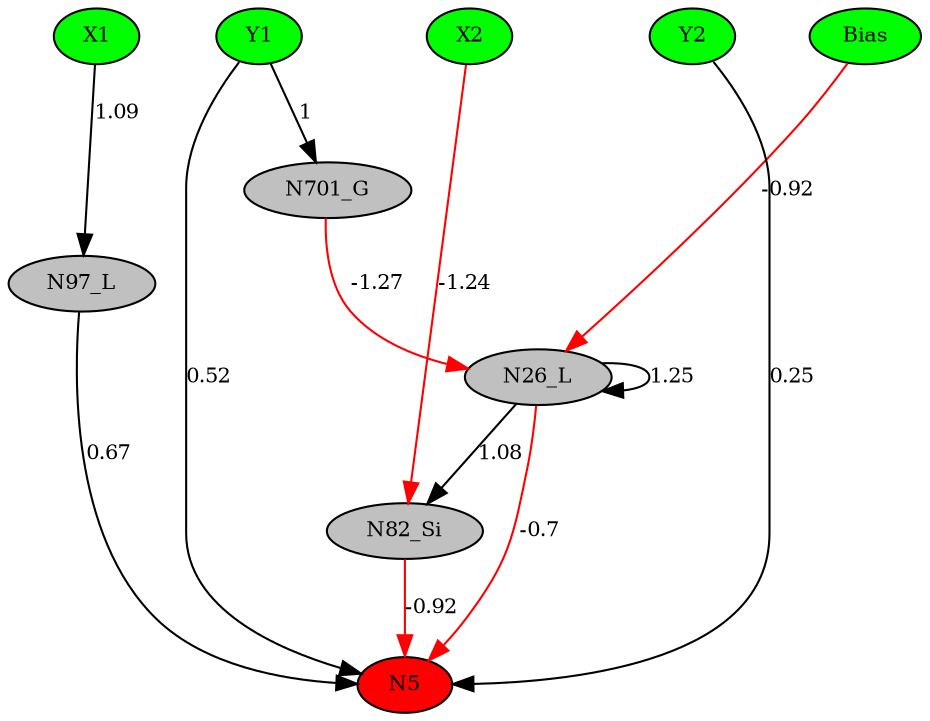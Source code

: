 digraph g { 
N0 [shape=ellipse, label=Bias,fontsize=10,height=0.1,width=0.1,style=filled,fillcolor=green]
N1[shape=ellipse label=X1,fontsize=10,height=0.1,width=0.1,style=filled,fillcolor=green]
N2[shape=ellipse label=Y1,fontsize=10,height=0.1,width=0.1,style=filled,fillcolor=green]
N3[shape=ellipse label=X2,fontsize=10,height=0.1,width=0.1,style=filled,fillcolor=green]
N4[shape=ellipse label=Y2,fontsize=10,height=0.1,width=0.1,style=filled,fillcolor=green]
N5[shape=ellipse,fontsize = 10, height = 0.1, width = 0.1, style = filled, fillcolor = red]
N26[shape=ellipse, label=N26_L,fontsize=10,height=0.1,width=0.1,style=filled,fillcolor=gray]
N82[shape=ellipse, label=N82_Si,fontsize=10,height=0.1,width=0.1,style=filled,fillcolor=gray]
N97[shape=ellipse, label=N97_L,fontsize=10,height=0.1,width=0.1,style=filled,fillcolor=gray]
N701[shape=ellipse, label=N701_G,fontsize=10,height=0.1,width=0.1,style=filled,fillcolor=gray]
N2 -> N5 [color=black] [ label=0.52,fontsize=10]
N4 -> N5 [color=black] [ label=0.25,fontsize=10]
N0 -> N26 [color=red] [arrowType=inv][ label=-0.92,fontsize=10]
N26 -> N5 [color=red] [arrowType=inv][ label=-0.7,fontsize=10]
N26 -> N26 [color=black] [ label=1.25,fontsize=10]
N3 -> N82 [color=red] [arrowType=inv][ label=-1.24,fontsize=10]
N82 -> N5 [color=red] [arrowType=inv][ label=-0.92,fontsize=10]
N1 -> N97 [color=black] [ label=1.09,fontsize=10]
N97 -> N5 [color=black] [ label=0.67,fontsize=10]
N26 -> N82 [color=black] [ label=1.08,fontsize=10]
N2 -> N701 [color=black] [ label=1,fontsize=10]
N701 -> N26 [color=red] [arrowType=inv][ label=-1.27,fontsize=10]
 { rank=same; 
N5
 } 
 { rank=same; 
N1 ->N2 ->N3 ->N4 ->N0 [style=invis]
 } 
}
